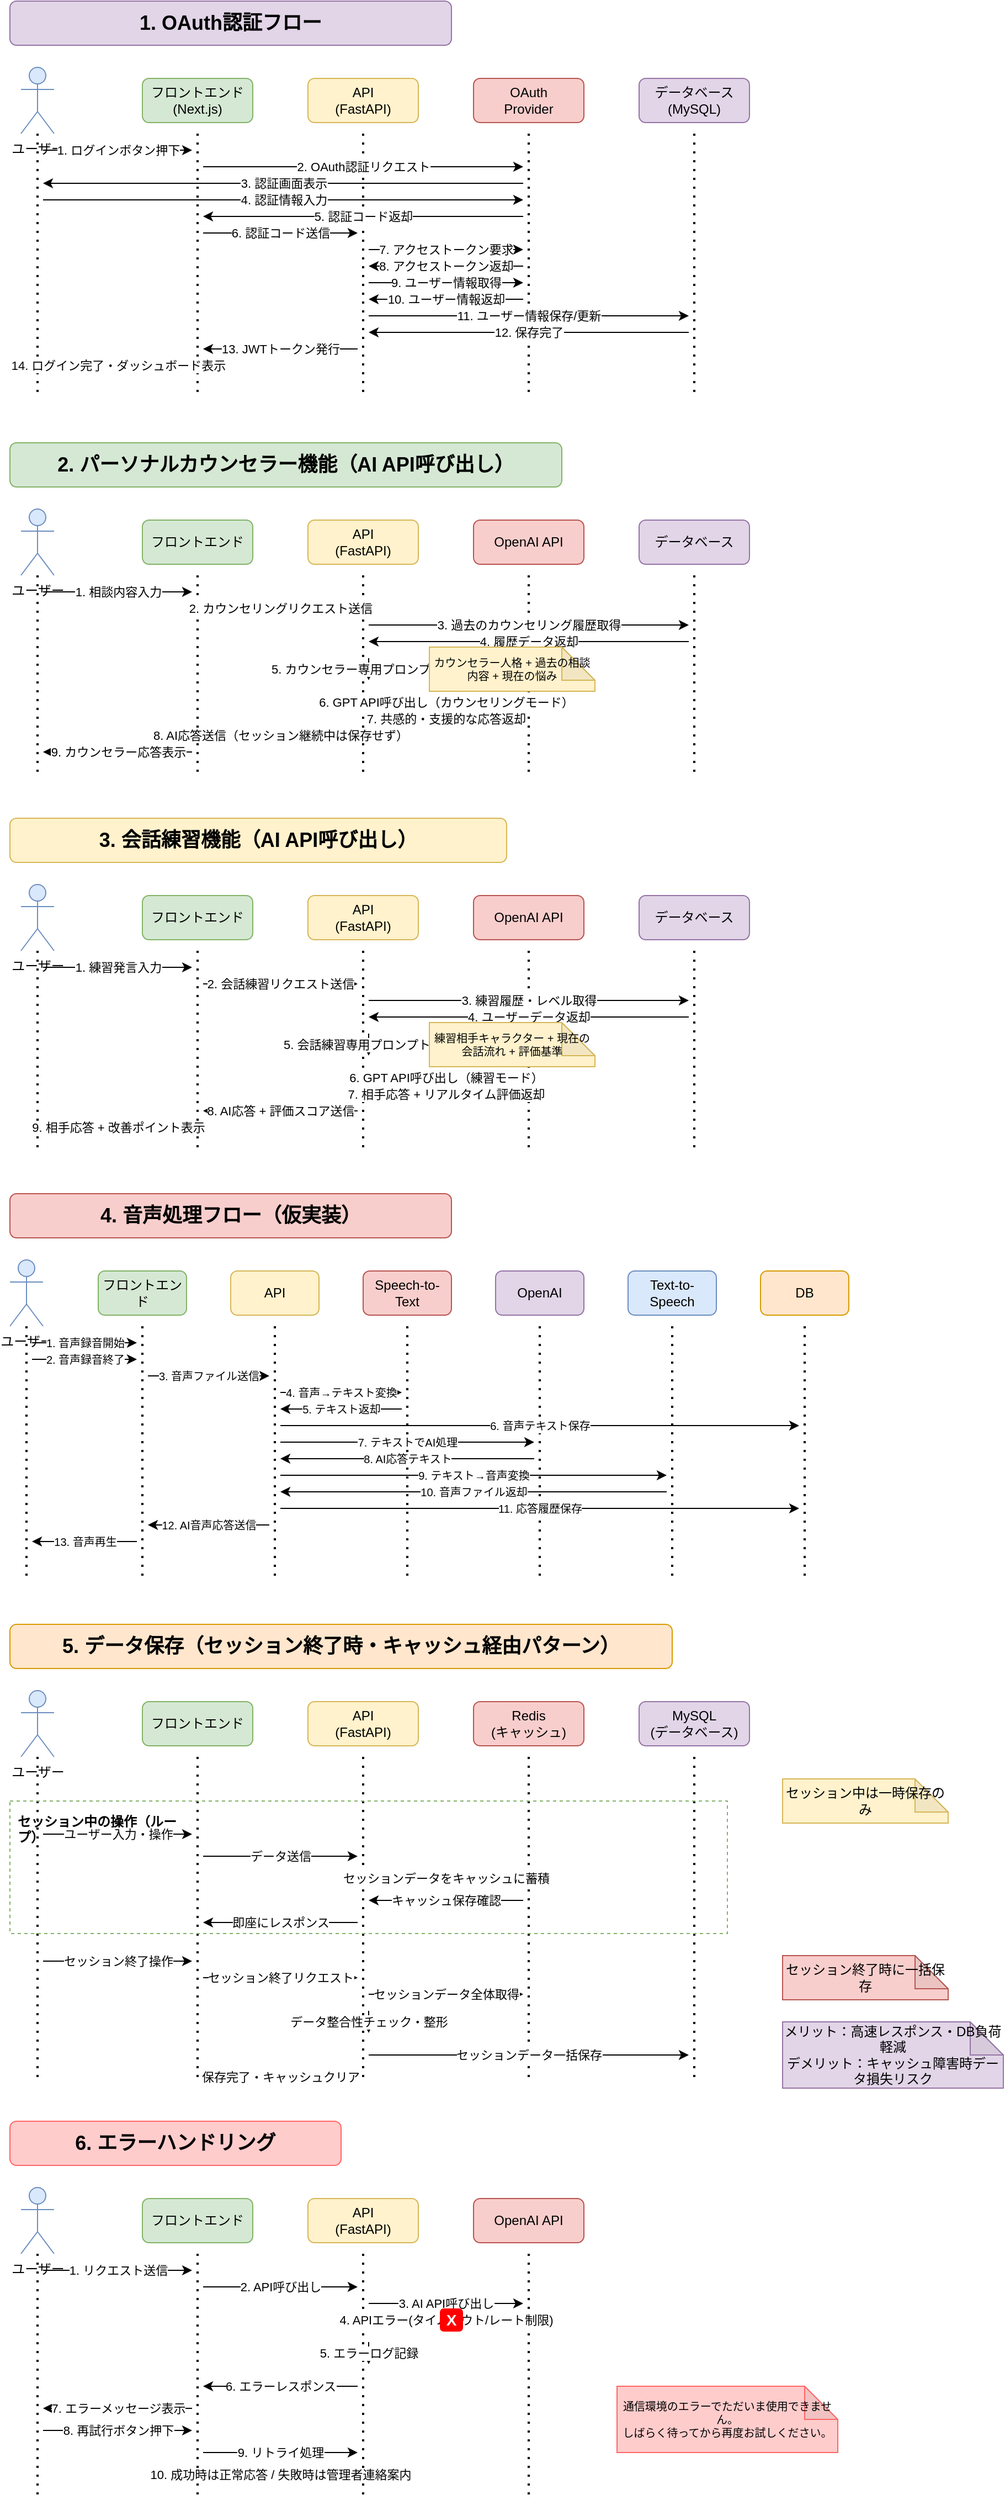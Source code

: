 <?xml version="1.0" encoding="UTF-8"?>
<mxfile version="22.1.16" type="device">
  <diagram id="complete-sequence-diagrams" name="Complete App Sequence Diagrams">
    <mxGraphModel dx="1422" dy="2000" grid="1" gridSize="10" guides="1" tooltips="1" connect="1" arrows="1" fold="1" page="1" pageScale="1" pageWidth="1200" pageHeight="1600" math="0" shadow="0">
      <root>
        <mxCell id="0" />
        <mxCell id="1" parent="0" />
        
        <!-- 1. OAuth認証フロー -->
        <mxCell id="oauth-title" value="1. OAuth認証フロー" style="text;html=1;strokeColor=none;fillColor=#e1d5e7;align=center;verticalAlign=middle;whiteSpace=wrap;rounded=1;fontSize=18;fontStyle=1;strokeColor=#9673a6;" vertex="1" parent="1">
          <mxGeometry x="50" y="20" width="400" height="40" as="geometry" />
        </mxCell>
        
        <!-- OAuth Actors -->
        <mxCell id="oauth-user" value="ユーザー" style="shape=umlActor;verticalLabelPosition=bottom;verticalAlign=top;html=1;fillColor=#dae8fc;strokeColor=#6c8ebf;" vertex="1" parent="1">
          <mxGeometry x="60" y="80" width="30" height="60" as="geometry" />
        </mxCell>
        <mxCell id="oauth-frontend" value="フロントエンド&lt;br&gt;(Next.js)" style="rounded=1;whiteSpace=wrap;html=1;fillColor=#d5e8d4;strokeColor=#82b366;" vertex="1" parent="1">
          <mxGeometry x="170" y="90" width="100" height="40" as="geometry" />
        </mxCell>
        <mxCell id="oauth-api" value="API&lt;br&gt;(FastAPI)" style="rounded=1;whiteSpace=wrap;html=1;fillColor=#fff2cc;strokeColor=#d6b656;" vertex="1" parent="1">
          <mxGeometry x="320" y="90" width="100" height="40" as="geometry" />
        </mxCell>
        <mxCell id="oauth-provider" value="OAuth&lt;br&gt;Provider" style="rounded=1;whiteSpace=wrap;html=1;fillColor=#f8cecc;strokeColor=#b85450;" vertex="1" parent="1">
          <mxGeometry x="470" y="90" width="100" height="40" as="geometry" />
        </mxCell>
        <mxCell id="oauth-db" value="データベース&lt;br&gt;(MySQL)" style="rounded=1;whiteSpace=wrap;html=1;fillColor=#e1d5e7;strokeColor=#9673a6;" vertex="1" parent="1">
          <mxGeometry x="620" y="90" width="100" height="40" as="geometry" />
        </mxCell>
        
        <!-- OAuth Lifelines -->
        <mxCell id="oauth-user-line" value="" style="endArrow=none;dashed=1;html=1;dashPattern=1 3;strokeWidth=2;" edge="1" parent="1">
          <mxGeometry width="50" height="50" relative="1" as="geometry">
            <mxPoint x="75" y="140" as="sourcePoint" />
            <mxPoint x="75" y="380" as="targetPoint" />
          </mxGeometry>
        </mxCell>
        <mxCell id="oauth-frontend-line" value="" style="endArrow=none;dashed=1;html=1;dashPattern=1 3;strokeWidth=2;" edge="1" parent="1">
          <mxGeometry width="50" height="50" relative="1" as="geometry">
            <mxPoint x="220" y="140" as="sourcePoint" />
            <mxPoint x="220" y="380" as="targetPoint" />
          </mxGeometry>
        </mxCell>
        <mxCell id="oauth-api-line" value="" style="endArrow=none;dashed=1;html=1;dashPattern=1 3;strokeWidth=2;" edge="1" parent="1">
          <mxGeometry width="50" height="50" relative="1" as="geometry">
            <mxPoint x="370" y="140" as="sourcePoint" />
            <mxPoint x="370" y="380" as="targetPoint" />
          </mxGeometry>
        </mxCell>
        <mxCell id="oauth-provider-line" value="" style="endArrow=none;dashed=1;html=1;dashPattern=1 3;strokeWidth=2;" edge="1" parent="1">
          <mxGeometry width="50" height="50" relative="1" as="geometry">
            <mxPoint x="520" y="140" as="sourcePoint" />
            <mxPoint x="520" y="380" as="targetPoint" />
          </mxGeometry>
        </mxCell>
        <mxCell id="oauth-db-line" value="" style="endArrow=none;dashed=1;html=1;dashPattern=1 3;strokeWidth=2;" edge="1" parent="1">
          <mxGeometry width="50" height="50" relative="1" as="geometry">
            <mxPoint x="670" y="140" as="sourcePoint" />
            <mxPoint x="670" y="380" as="targetPoint" />
          </mxGeometry>
        </mxCell>
        
        <!-- OAuth Messages -->
        <mxCell id="oauth-msg1" value="1. ログインボタン押下" style="endArrow=classic;html=1;fontSize=11;" edge="1" parent="1">
          <mxGeometry width="50" height="50" relative="1" as="geometry">
            <mxPoint x="80" y="155" as="sourcePoint" />
            <mxPoint x="215" y="155" as="targetPoint" />
          </mxGeometry>
        </mxCell>
        <mxCell id="oauth-msg2" value="2. OAuth認証リクエスト" style="endArrow=classic;html=1;fontSize=11;" edge="1" parent="1">
          <mxGeometry width="50" height="50" relative="1" as="geometry">
            <mxPoint x="225" y="170" as="sourcePoint" />
            <mxPoint x="515" y="170" as="targetPoint" />
          </mxGeometry>
        </mxCell>
        <mxCell id="oauth-msg3" value="3. 認証画面表示" style="endArrow=classic;html=1;fontSize=11;" edge="1" parent="1">
          <mxGeometry width="50" height="50" relative="1" as="geometry">
            <mxPoint x="515" y="185" as="sourcePoint" />
            <mxPoint x="80" y="185" as="targetPoint" />
          </mxGeometry>
        </mxCell>
        <mxCell id="oauth-msg4" value="4. 認証情報入力" style="endArrow=classic;html=1;fontSize=11;" edge="1" parent="1">
          <mxGeometry width="50" height="50" relative="1" as="geometry">
            <mxPoint x="80" y="200" as="sourcePoint" />
            <mxPoint x="515" y="200" as="targetPoint" />
          </mxGeometry>
        </mxCell>
        <mxCell id="oauth-msg5" value="5. 認証コード返却" style="endArrow=classic;html=1;fontSize=11;" edge="1" parent="1">
          <mxGeometry width="50" height="50" relative="1" as="geometry">
            <mxPoint x="515" y="215" as="sourcePoint" />
            <mxPoint x="225" y="215" as="targetPoint" />
          </mxGeometry>
        </mxCell>
        <mxCell id="oauth-msg6" value="6. 認証コード送信" style="endArrow=classic;html=1;fontSize=11;" edge="1" parent="1">
          <mxGeometry width="50" height="50" relative="1" as="geometry">
            <mxPoint x="225" y="230" as="sourcePoint" />
            <mxPoint x="365" y="230" as="targetPoint" />
          </mxGeometry>
        </mxCell>
        <mxCell id="oauth-msg7" value="7. アクセストークン要求" style="endArrow=classic;html=1;fontSize=11;" edge="1" parent="1">
          <mxGeometry width="50" height="50" relative="1" as="geometry">
            <mxPoint x="375" y="245" as="sourcePoint" />
            <mxPoint x="515" y="245" as="targetPoint" />
          </mxGeometry>
        </mxCell>
        <mxCell id="oauth-msg8" value="8. アクセストークン返却" style="endArrow=classic;html=1;fontSize=11;" edge="1" parent="1">
          <mxGeometry width="50" height="50" relative="1" as="geometry">
            <mxPoint x="515" y="260" as="sourcePoint" />
            <mxPoint x="375" y="260" as="targetPoint" />
          </mxGeometry>
        </mxCell>
        <mxCell id="oauth-msg9" value="9. ユーザー情報取得" style="endArrow=classic;html=1;fontSize=11;" edge="1" parent="1">
          <mxGeometry width="50" height="50" relative="1" as="geometry">
            <mxPoint x="375" y="275" as="sourcePoint" />
            <mxPoint x="515" y="275" as="targetPoint" />
          </mxGeometry>
        </mxCell>
        <mxCell id="oauth-msg10" value="10. ユーザー情報返却" style="endArrow=classic;html=1;fontSize=11;" edge="1" parent="1">
          <mxGeometry width="50" height="50" relative="1" as="geometry">
            <mxPoint x="515" y="290" as="sourcePoint" />
            <mxPoint x="375" y="290" as="targetPoint" />
          </mxGeometry>
        </mxCell>
        <mxCell id="oauth-msg11" value="11. ユーザー情報保存/更新" style="endArrow=classic;html=1;fontSize=11;" edge="1" parent="1">
          <mxGeometry width="50" height="50" relative="1" as="geometry">
            <mxPoint x="375" y="305" as="sourcePoint" />
            <mxPoint x="665" y="305" as="targetPoint" />
          </mxGeometry>
        </mxCell>
        <mxCell id="oauth-msg12" value="12. 保存完了" style="endArrow=classic;html=1;fontSize=11;" edge="1" parent="1">
          <mxGeometry width="50" height="50" relative="1" as="geometry">
            <mxPoint x="665" y="320" as="sourcePoint" />
            <mxPoint x="375" y="320" as="targetPoint" />
          </mxGeometry>
        </mxCell>
        <mxCell id="oauth-msg13" value="13. JWTトークン発行" style="endArrow=classic;html=1;fontSize=11;" edge="1" parent="1">
          <mxGeometry width="50" height="50" relative="1" as="geometry">
            <mxPoint x="365" y="335" as="sourcePoint" />
            <mxPoint x="225" y="335" as="targetPoint" />
          </mxGeometry>
        </mxCell>
        <mxCell id="oauth-msg14" value="14. ログイン完了・ダッシュボード表示" style="endArrow=classic;html=1;fontSize=11;" edge="1" parent="1">
          <mxGeometry width="50" height="50" relative="1" as="geometry">
            <mxPoint x="215" y="350" as="sourcePoint" />
            <mxPoint x="80" y="350" as="targetPoint" />
          </mxGeometry>
        </mxCell>
        
        <!-- 2. パーソナルカウンセラー機能 -->
        <mxCell id="counselor-title" value="2. パーソナルカウンセラー機能（AI API呼び出し）" style="text;html=1;strokeColor=none;fillColor=#d5e8d4;align=center;verticalAlign=middle;whiteSpace=wrap;rounded=1;fontSize=18;fontStyle=1;strokeColor=#82b366;" vertex="1" parent="1">
          <mxGeometry x="50" y="420" width="500" height="40" as="geometry" />
        </mxCell>
        
        <!-- Counselor Actors -->
        <mxCell id="counselor-user" value="ユーザー" style="shape=umlActor;verticalLabelPosition=bottom;verticalAlign=top;html=1;fillColor=#dae8fc;strokeColor=#6c8ebf;" vertex="1" parent="1">
          <mxGeometry x="60" y="480" width="30" height="60" as="geometry" />
        </mxCell>
        <mxCell id="counselor-frontend" value="フロントエンド" style="rounded=1;whiteSpace=wrap;html=1;fillColor=#d5e8d4;strokeColor=#82b366;" vertex="1" parent="1">
          <mxGeometry x="170" y="490" width="100" height="40" as="geometry" />
        </mxCell>
        <mxCell id="counselor-api" value="API&lt;br&gt;(FastAPI)" style="rounded=1;whiteSpace=wrap;html=1;fillColor=#fff2cc;strokeColor=#d6b656;" vertex="1" parent="1">
          <mxGeometry x="320" y="490" width="100" height="40" as="geometry" />
        </mxCell>
        <mxCell id="counselor-openai" value="OpenAI API" style="rounded=1;whiteSpace=wrap;html=1;fillColor=#f8cecc;strokeColor=#b85450;" vertex="1" parent="1">
          <mxGeometry x="470" y="490" width="100" height="40" as="geometry" />
        </mxCell>
        <mxCell id="counselor-db" value="データベース" style="rounded=1;whiteSpace=wrap;html=1;fillColor=#e1d5e7;strokeColor=#9673a6;" vertex="1" parent="1">
          <mxGeometry x="620" y="490" width="100" height="40" as="geometry" />
        </mxCell>
        
        <!-- Counselor Lifelines -->
        <mxCell id="counselor-user-line" value="" style="endArrow=none;dashed=1;html=1;dashPattern=1 3;strokeWidth=2;" edge="1" parent="1">
          <mxGeometry width="50" height="50" relative="1" as="geometry">
            <mxPoint x="75" y="540" as="sourcePoint" />
            <mxPoint x="75" y="720" as="targetPoint" />
          </mxGeometry>
        </mxCell>
        <mxCell id="counselor-frontend-line" value="" style="endArrow=none;dashed=1;html=1;dashPattern=1 3;strokeWidth=2;" edge="1" parent="1">
          <mxGeometry width="50" height="50" relative="1" as="geometry">
            <mxPoint x="220" y="540" as="sourcePoint" />
            <mxPoint x="220" y="720" as="targetPoint" />
          </mxGeometry>
        </mxCell>
        <mxCell id="counselor-api-line" value="" style="endArrow=none;dashed=1;html=1;dashPattern=1 3;strokeWidth=2;" edge="1" parent="1">
          <mxGeometry width="50" height="50" relative="1" as="geometry">
            <mxPoint x="370" y="540" as="sourcePoint" />
            <mxPoint x="370" y="720" as="targetPoint" />
          </mxGeometry>
        </mxCell>
        <mxCell id="counselor-openai-line" value="" style="endArrow=none;dashed=1;html=1;dashPattern=1 3;strokeWidth=2;" edge="1" parent="1">
          <mxGeometry width="50" height="50" relative="1" as="geometry">
            <mxPoint x="520" y="540" as="sourcePoint" />
            <mxPoint x="520" y="720" as="targetPoint" />
          </mxGeometry>
        </mxCell>
        <mxCell id="counselor-db-line" value="" style="endArrow=none;dashed=1;html=1;dashPattern=1 3;strokeWidth=2;" edge="1" parent="1">
          <mxGeometry width="50" height="50" relative="1" as="geometry">
            <mxPoint x="670" y="540" as="sourcePoint" />
            <mxPoint x="670" y="720" as="targetPoint" />
          </mxGeometry>
        </mxCell>
        
        <!-- Counselor Messages -->
        <mxCell id="counselor-msg1" value="1. 相談内容入力" style="endArrow=classic;html=1;fontSize=11;" edge="1" parent="1">
          <mxGeometry width="50" height="50" relative="1" as="geometry">
            <mxPoint x="80" y="555" as="sourcePoint" />
            <mxPoint x="215" y="555" as="targetPoint" />
          </mxGeometry>
        </mxCell>
        <mxCell id="counselor-msg2" value="2. カウンセリングリクエスト送信" style="endArrow=classic;html=1;fontSize=11;" edge="1" parent="1">
          <mxGeometry width="50" height="50" relative="1" as="geometry">
            <mxPoint x="225" y="570" as="sourcePoint" />
            <mxPoint x="365" y="570" as="targetPoint" />
          </mxGeometry>
        </mxCell>
        <mxCell id="counselor-msg3" value="3. 過去のカウンセリング履歴取得" style="endArrow=classic;html=1;fontSize=11;" edge="1" parent="1">
          <mxGeometry width="50" height="50" relative="1" as="geometry">
            <mxPoint x="375" y="585" as="sourcePoint" />
            <mxPoint x="665" y="585" as="targetPoint" />
          </mxGeometry>
        </mxCell>
        <mxCell id="counselor-msg4" value="4. 履歴データ返却" style="endArrow=classic;html=1;fontSize=11;" edge="1" parent="1">
          <mxGeometry width="50" height="50" relative="1" as="geometry">
            <mxPoint x="665" y="600" as="sourcePoint" />
            <mxPoint x="375" y="600" as="targetPoint" />
          </mxGeometry>
        </mxCell>
        <mxCell id="counselor-msg5" value="5. カウンセラー専用プロンプト構築" style="endArrow=classic;html=1;fontSize=11;" edge="1" parent="1">
          <mxGeometry width="50" height="50" relative="1" as="geometry">
            <mxPoint x="375" y="615" as="sourcePoint" />
            <mxPoint x="375" y="635" as="targetPoint" />
          </mxGeometry>
        </mxCell>
        <mxCell id="counselor-note" value="カウンセラー人格 + 過去の相談内容 + 現在の悩み" style="shape=note;whiteSpace=wrap;html=1;backgroundOutline=1;darkOpacity=0.05;fillColor=#fff2cc;strokeColor=#d6b656;fontSize=10;" vertex="1" parent="1">
          <mxGeometry x="430" y="605" width="150" height="40" as="geometry" />
        </mxCell>
        <mxCell id="counselor-msg6" value="6. GPT API呼び出し（カウンセリングモード）" style="endArrow=classic;html=1;fontSize=11;" edge="1" parent="1">
          <mxGeometry width="50" height="50" relative="1" as="geometry">
            <mxPoint x="375" y="655" as="sourcePoint" />
            <mxPoint x="515" y="655" as="targetPoint" />
          </mxGeometry>
        </mxCell>
        <mxCell id="counselor-msg7" value="7. 共感的・支援的な応答返却" style="endArrow=classic;html=1;fontSize=11;" edge="1" parent="1">
          <mxGeometry width="50" height="50" relative="1" as="geometry">
            <mxPoint x="515" y="670" as="sourcePoint" />
            <mxPoint x="375" y="670" as="targetPoint" />
          </mxGeometry>
        </mxCell>
        <mxCell id="counselor-msg8" value="8. AI応答送信（セッション継続中は保存せず）" style="endArrow=classic;html=1;fontSize=11;" edge="1" parent="1">
          <mxGeometry width="50" height="50" relative="1" as="geometry">
            <mxPoint x="365" y="685" as="sourcePoint" />
            <mxPoint x="225" y="685" as="targetPoint" />
          </mxGeometry>
        </mxCell>
        <mxCell id="counselor-msg9" value="9. カウンセラー応答表示" style="endArrow=classic;html=1;fontSize=11;" edge="1" parent="1">
          <mxGeometry width="50" height="50" relative="1" as="geometry">
            <mxPoint x="215" y="700" as="sourcePoint" />
            <mxPoint x="80" y="700" as="targetPoint" />
          </mxGeometry>
        </mxCell>
        
        <!-- 3. 会話練習機能 -->
        <mxCell id="practice-title" value="3. 会話練習機能（AI API呼び出し）" style="text;html=1;strokeColor=none;fillColor=#fff2cc;align=center;verticalAlign=middle;whiteSpace=wrap;rounded=1;fontSize=18;fontStyle=1;strokeColor=#d6b656;" vertex="1" parent="1">
          <mxGeometry x="50" y="760" width="450" height="40" as="geometry" />
        </mxCell>
        
        <!-- Practice Actors -->
        <mxCell id="practice-user" value="ユーザー" style="shape=umlActor;verticalLabelPosition=bottom;verticalAlign=top;html=1;fillColor=#dae8fc;strokeColor=#6c8ebf;" vertex="1" parent="1">
          <mxGeometry x="60" y="820" width="30" height="60" as="geometry" />
        </mxCell>
        <mxCell id="practice-frontend" value="フロントエンド" style="rounded=1;whiteSpace=wrap;html=1;fillColor=#d5e8d4;strokeColor=#82b366;" vertex="1" parent="1">
          <mxGeometry x="170" y="830" width="100" height="40" as="geometry" />
        </mxCell>
        <mxCell id="practice-api" value="API&lt;br&gt;(FastAPI)" style="rounded=1;whiteSpace=wrap;html=1;fillColor=#fff2cc;strokeColor=#d6b656;" vertex="1" parent="1">
          <mxGeometry x="320" y="830" width="100" height="40" as="geometry" />
        </mxCell>
        <mxCell id="practice-openai" value="OpenAI API" style="rounded=1;whiteSpace=wrap;html=1;fillColor=#f8cecc;strokeColor=#b85450;" vertex="1" parent="1">
          <mxGeometry x="470" y="830" width="100" height="40" as="geometry" />
        </mxCell>
        <mxCell id="practice-db" value="データベース" style="rounded=1;whiteSpace=wrap;html=1;fillColor=#e1d5e7;strokeColor=#9673a6;" vertex="1" parent="1">
          <mxGeometry x="620" y="830" width="100" height="40" as="geometry" />
        </mxCell>
        
        <!-- Practice Lifelines -->
        <mxCell id="practice-user-line" value="" style="endArrow=none;dashed=1;html=1;dashPattern=1 3;strokeWidth=2;" edge="1" parent="1">
          <mxGeometry width="50" height="50" relative="1" as="geometry">
            <mxPoint x="75" y="880" as="sourcePoint" />
            <mxPoint x="75" y="1060" as="targetPoint" />
          </mxGeometry>
        </mxCell>
        <mxCell id="practice-frontend-line" value="" style="endArrow=none;dashed=1;html=1;dashPattern=1 3;strokeWidth=2;" edge="1" parent="1">
          <mxGeometry width="50" height="50" relative="1" as="geometry">
            <mxPoint x="220" y="880" as="sourcePoint" />
            <mxPoint x="220" y="1060" as="targetPoint" />
          </mxGeometry>
        </mxCell>
        <mxCell id="practice-api-line" value="" style="endArrow=none;dashed=1;html=1;dashPattern=1 3;strokeWidth=2;" edge="1" parent="1">
          <mxGeometry width="50" height="50" relative="1" as="geometry">
            <mxPoint x="370" y="880" as="sourcePoint" />
            <mxPoint x="370" y="1060" as="targetPoint" />
          </mxGeometry>
        </mxCell>
        <mxCell id="practice-openai-line" value="" style="endArrow=none;dashed=1;html=1;dashPattern=1 3;strokeWidth=2;" edge="1" parent="1">
          <mxGeometry width="50" height="50" relative="1" as="geometry">
            <mxPoint x="520" y="880" as="sourcePoint" />
            <mxPoint x="520" y="1060" as="targetPoint" />
          </mxGeometry>
        </mxCell>
        <mxCell id="practice-db-line" value="" style="endArrow=none;dashed=1;html=1;dashPattern=1 3;strokeWidth=2;" edge="1" parent="1">
          <mxGeometry width="50" height="50" relative="1" as="geometry">
            <mxPoint x="670" y="880" as="sourcePoint" />
            <mxPoint x="670" y="1060" as="targetPoint" />
          </mxGeometry>
        </mxCell>
        
        <!-- Practice Messages -->
        <mxCell id="practice-msg1" value="1. 練習発言入力" style="endArrow=classic;html=1;fontSize=11;" edge="1" parent="1">
          <mxGeometry width="50" height="50" relative="1" as="geometry">
            <mxPoint x="80" y="895" as="sourcePoint" />
            <mxPoint x="215" y="895" as="targetPoint" />
          </mxGeometry>
        </mxCell>
        <mxCell id="practice-msg2" value="2. 会話練習リクエスト送信" style="endArrow=classic;html=1;fontSize=11;" edge="1" parent="1">
          <mxGeometry width="50" height="50" relative="1" as="geometry">
            <mxPoint x="225" y="910" as="sourcePoint" />
            <mxPoint x="365" y="910" as="targetPoint" />
          </mxGeometry>
        </mxCell>
        <mxCell id="practice-msg3" value="3. 練習履歴・レベル取得" style="endArrow=classic;html=1;fontSize=11;" edge="1" parent="1">
          <mxGeometry width="50" height="50" relative="1" as="geometry">
            <mxPoint x="375" y="925" as="sourcePoint" />
            <mxPoint x="665" y="925" as="targetPoint" />
          </mxGeometry>
        </mxCell>
        <mxCell id="practice-msg4" value="4. ユーザーデータ返却" style="endArrow=classic;html=1;fontSize=11;" edge="1" parent="1">
          <mxGeometry width="50" height="50" relative="1" as="geometry">
            <mxPoint x="665" y="940" as="sourcePoint" />
            <mxPoint x="375" y="940" as="targetPoint" />
          </mxGeometry>
        </mxCell>
        <mxCell id="practice-msg5" value="5. 会話練習専用プロンプト構築" style="endArrow=classic;html=1;fontSize=11;" edge="1" parent="1">
          <mxGeometry width="50" height="50" relative="1" as="geometry">
            <mxPoint x="375" y="955" as="sourcePoint" />
            <mxPoint x="375" y="975" as="targetPoint" />
          </mxGeometry>
        </mxCell>
        <mxCell id="practice-note" value="練習相手キャラクター + 現在の会話流れ + 評価基準" style="shape=note;whiteSpace=wrap;html=1;backgroundOutline=1;darkOpacity=0.05;fillColor=#fff2cc;strokeColor=#d6b656;fontSize=10;" vertex="1" parent="1">
          <mxGeometry x="430" y="945" width="150" height="40" as="geometry" />
        </mxCell>
        <mxCell id="practice-msg6" value="6. GPT API呼び出し（練習モード）" style="endArrow=classic;html=1;fontSize=11;" edge="1" parent="1">
          <mxGeometry width="50" height="50" relative="1" as="geometry">
            <mxPoint x="375" y="995" as="sourcePoint" />
            <mxPoint x="515" y="995" as="targetPoint" />
          </mxGeometry>
        </mxCell>
        <mxCell id="practice-msg7" value="7. 相手応答 + リアルタイム評価返却" style="endArrow=classic;html=1;fontSize=11;" edge="1" parent="1">
          <mxGeometry width="50" height="50" relative="1" as="geometry">
            <mxPoint x="515" y="1010" as="sourcePoint" />
            <mxPoint x="375" y="1010" as="targetPoint" />
          </mxGeometry>
        </mxCell>
        <mxCell id="practice-msg8" value="8. AI応答 + 評価スコア送信" style="endArrow=classic;html=1;fontSize=11;" edge="1" parent="1">
          <mxGeometry width="50" height="50" relative="1" as="geometry">
            <mxPoint x="365" y="1025" as="sourcePoint" />
            <mxPoint x="225" y="1025" as="targetPoint" />
          </mxGeometry>
        </mxCell>
        <mxCell id="practice-msg9" value="9. 相手応答 + 改善ポイント表示" style="endArrow=classic;html=1;fontSize=11;" edge="1" parent="1">
          <mxGeometry width="50" height="50" relative="1" as="geometry">
            <mxPoint x="215" y="1040" as="sourcePoint" />
            <mxPoint x="80" y="1040" as="targetPoint" />
          </mxGeometry>
        </mxCell>
        
        <!-- 4. 音声処理フロー -->
        <mxCell id="voice-title" value="4. 音声処理フロー（仮実装）" style="text;html=1;strokeColor=none;fillColor=#f8cecc;align=center;verticalAlign=middle;whiteSpace=wrap;rounded=1;fontSize=18;fontStyle=1;strokeColor=#b85450;" vertex="1" parent="1">
          <mxGeometry x="50" y="1100" width="400" height="40" as="geometry" />
        </mxCell>
        
        <!-- Voice Actors -->
        <mxCell id="voice-user" value="ユーザー" style="shape=umlActor;verticalLabelPosition=bottom;verticalAlign=top;html=1;fillColor=#dae8fc;strokeColor=#6c8ebf;" vertex="1" parent="1">
          <mxGeometry x="50" y="1160" width="30" height="60" as="geometry" />
        </mxCell>
        <mxCell id="voice-frontend" value="フロントエンド" style="rounded=1;whiteSpace=wrap;html=1;fillColor=#d5e8d4;strokeColor=#82b366;" vertex="1" parent="1">
          <mxGeometry x="130" y="1170" width="80" height="40" as="geometry" />
        </mxCell>
        <mxCell id="voice-api" value="API" style="rounded=1;whiteSpace=wrap;html=1;fillColor=#fff2cc;strokeColor=#d6b656;" vertex="1" parent="1">
          <mxGeometry x="250" y="1170" width="80" height="40" as="geometry" />
        </mxCell>
        <mxCell id="voice-stt" value="Speech-to-Text" style="rounded=1;whiteSpace=wrap;html=1;fillColor=#f8cecc;strokeColor=#b85450;" vertex="1" parent="1">
          <mxGeometry x="370" y="1170" width="80" height="40" as="geometry" />
        </mxCell>
        <mxCell id="voice-openai" value="OpenAI" style="rounded=1;whiteSpace=wrap;html=1;fillColor=#e1d5e7;strokeColor=#9673a6;" vertex="1" parent="1">
          <mxGeometry x="490" y="1170" width="80" height="40" as="geometry" />
        </mxCell>
        <mxCell id="voice-tts" value="Text-to-Speech" style="rounded=1;whiteSpace=wrap;html=1;fillColor=#dae8fc;strokeColor=#6c8ebf;" vertex="1" parent="1">
          <mxGeometry x="610" y="1170" width="80" height="40" as="geometry" />
        </mxCell>
        <mxCell id="voice-db" value="DB" style="rounded=1;whiteSpace=wrap;html=1;fillColor=#ffe6cc;strokeColor=#d79b00;" vertex="1" parent="1">
          <mxGeometry x="730" y="1170" width="80" height="40" as="geometry" />
        </mxCell>
        
        <!-- Voice Lifelines -->
        <mxCell id="voice-user-line" value="" style="endArrow=none;dashed=1;html=1;dashPattern=1 3;strokeWidth=2;" edge="1" parent="1">
          <mxGeometry width="50" height="50" relative="1" as="geometry">
            <mxPoint x="65" y="1220" as="sourcePoint" />
            <mxPoint x="65" y="1450" as="targetPoint" />
          </mxGeometry>
        </mxCell>
        <mxCell id="voice-frontend-line" value="" style="endArrow=none;dashed=1;html=1;dashPattern=1 3;strokeWidth=2;" edge="1" parent="1">
          <mxGeometry width="50" height="50" relative="1" as="geometry">
            <mxPoint x="170" y="1220" as="sourcePoint" />
            <mxPoint x="170" y="1450" as="targetPoint" />
          </mxGeometry>
        </mxCell>
        <mxCell id="voice-api-line" value="" style="endArrow=none;dashed=1;html=1;dashPattern=1 3;strokeWidth=2;" edge="1" parent="1">
          <mxGeometry width="50" height="50" relative="1" as="geometry">
            <mxPoint x="290" y="1220" as="sourcePoint" />
            <mxPoint x="290" y="1450" as="targetPoint" />
          </mxGeometry>
        </mxCell>
        <mxCell id="voice-stt-line" value="" style="endArrow=none;dashed=1;html=1;dashPattern=1 3;strokeWidth=2;" edge="1" parent="1">
          <mxGeometry width="50" height="50" relative="1" as="geometry">
            <mxPoint x="410" y="1220" as="sourcePoint" />
            <mxPoint x="410" y="1450" as="targetPoint" />
          </mxGeometry>
        </mxCell>
        <mxCell id="voice-openai-line" value="" style="endArrow=none;dashed=1;html=1;dashPattern=1 3;strokeWidth=2;" edge="1" parent="1">
          <mxGeometry width="50" height="50" relative="1" as="geometry">
            <mxPoint x="530" y="1220" as="sourcePoint" />
            <mxPoint x="530" y="1450" as="targetPoint" />
          </mxGeometry>
        </mxCell>
        <mxCell id="voice-tts-line" value="" style="endArrow=none;dashed=1;html=1;dashPattern=1 3;strokeWidth=2;" edge="1" parent="1">
          <mxGeometry width="50" height="50" relative="1" as="geometry">
            <mxPoint x="650" y="1220" as="sourcePoint" />
            <mxPoint x="650" y="1450" as="targetPoint" />
          </mxGeometry>
        </mxCell>
        <mxCell id="voice-db-line" value="" style="endArrow=none;dashed=1;html=1;dashPattern=1 3;strokeWidth=2;" edge="1" parent="1">
          <mxGeometry width="50" height="50" relative="1" as="geometry">
            <mxPoint x="770" y="1220" as="sourcePoint" />
            <mxPoint x="770" y="1450" as="targetPoint" />
          </mxGeometry>
        </mxCell>
        
        <!-- Voice Messages -->
        <mxCell id="voice-msg1" value="1. 音声録音開始" style="endArrow=classic;html=1;fontSize=10;" edge="1" parent="1">
          <mxGeometry width="50" height="50" relative="1" as="geometry">
            <mxPoint x="70" y="1235" as="sourcePoint" />
            <mxPoint x="165" y="1235" as="targetPoint" />
          </mxGeometry>
        </mxCell>
        <mxCell id="voice-msg2" value="2. 音声録音終了" style="endArrow=classic;html=1;fontSize=10;" edge="1" parent="1">
          <mxGeometry width="50" height="50" relative="1" as="geometry">
            <mxPoint x="70" y="1250" as="sourcePoint" />
            <mxPoint x="165" y="1250" as="targetPoint" />
          </mxGeometry>
        </mxCell>
        <mxCell id="voice-msg3" value="3. 音声ファイル送信" style="endArrow=classic;html=1;fontSize=10;" edge="1" parent="1">
          <mxGeometry width="50" height="50" relative="1" as="geometry">
            <mxPoint x="175" y="1265" as="sourcePoint" />
            <mxPoint x="285" y="1265" as="targetPoint" />
          </mxGeometry>
        </mxCell>
        <mxCell id="voice-msg4" value="4. 音声→テキスト変換" style="endArrow=classic;html=1;fontSize=10;" edge="1" parent="1">
          <mxGeometry width="50" height="50" relative="1" as="geometry">
            <mxPoint x="295" y="1280" as="sourcePoint" />
            <mxPoint x="405" y="1280" as="targetPoint" />
          </mxGeometry>
        </mxCell>
        <mxCell id="voice-msg5" value="5. テキスト返却" style="endArrow=classic;html=1;fontSize=10;" edge="1" parent="1">
          <mxGeometry width="50" height="50" relative="1" as="geometry">
            <mxPoint x="405" y="1295" as="sourcePoint" />
            <mxPoint x="295" y="1295" as="targetPoint" />
          </mxGeometry>
        </mxCell>
        <mxCell id="voice-msg6" value="6. 音声テキスト保存" style="endArrow=classic;html=1;fontSize=10;" edge="1" parent="1">
          <mxGeometry width="50" height="50" relative="1" as="geometry">
            <mxPoint x="295" y="1310" as="sourcePoint" />
            <mxPoint x="765" y="1310" as="targetPoint" />
          </mxGeometry>
        </mxCell>
        <mxCell id="voice-msg7" value="7. テキストでAI処理" style="endArrow=classic;html=1;fontSize=10;" edge="1" parent="1">
          <mxGeometry width="50" height="50" relative="1" as="geometry">
            <mxPoint x="295" y="1325" as="sourcePoint" />
            <mxPoint x="525" y="1325" as="targetPoint" />
          </mxGeometry>
        </mxCell>
        <mxCell id="voice-msg8" value="8. AI応答テキスト" style="endArrow=classic;html=1;fontSize=10;" edge="1" parent="1">
          <mxGeometry width="50" height="50" relative="1" as="geometry">
            <mxPoint x="525" y="1340" as="sourcePoint" />
            <mxPoint x="295" y="1340" as="targetPoint" />
          </mxGeometry>
        </mxCell>
        <mxCell id="voice-msg9" value="9. テキスト→音声変換" style="endArrow=classic;html=1;fontSize=10;" edge="1" parent="1">
          <mxGeometry width="50" height="50" relative="1" as="geometry">
            <mxPoint x="295" y="1355" as="sourcePoint" />
            <mxPoint x="645" y="1355" as="targetPoint" />
          </mxGeometry>
        </mxCell>
        <mxCell id="voice-msg10" value="10. 音声ファイル返却" style="endArrow=classic;html=1;fontSize=10;" edge="1" parent="1">
          <mxGeometry width="50" height="50" relative="1" as="geometry">
            <mxPoint x="645" y="1370" as="sourcePoint" />
            <mxPoint x="295" y="1370" as="targetPoint" />
          </mxGeometry>
        </mxCell>
        <mxCell id="voice-msg11" value="11. 応答履歴保存" style="endArrow=classic;html=1;fontSize=10;" edge="1" parent="1">
          <mxGeometry width="50" height="50" relative="1" as="geometry">
            <mxPoint x="295" y="1385" as="sourcePoint" />
            <mxPoint x="765" y="1385" as="targetPoint" />
          </mxGeometry>
        </mxCell>
        <mxCell id="voice-msg12" value="12. AI音声応答送信" style="endArrow=classic;html=1;fontSize=10;" edge="1" parent="1">
          <mxGeometry width="50" height="50" relative="1" as="geometry">
            <mxPoint x="285" y="1400" as="sourcePoint" />
            <mxPoint x="175" y="1400" as="targetPoint" />
          </mxGeometry>
        </mxCell>
        <mxCell id="voice-msg13" value="13. 音声再生" style="endArrow=classic;html=1;fontSize=10;" edge="1" parent="1">
          <mxGeometry width="50" height="50" relative="1" as="geometry">
            <mxPoint x="165" y="1415" as="sourcePoint" />
            <mxPoint x="70" y="1415" as="targetPoint" />
          </mxGeometry>
        </mxCell>
        
        <!-- 5. データ保存（キャッシュ経由） -->
        <mxCell id="cache-title" value="5. データ保存（セッション終了時・キャッシュ経由パターン）" style="text;html=1;strokeColor=none;fillColor=#ffe6cc;align=center;verticalAlign=middle;whiteSpace=wrap;rounded=1;fontSize=18;fontStyle=1;strokeColor=#d79b00;" vertex="1" parent="1">
          <mxGeometry x="50" y="1490" width="600" height="40" as="geometry" />
        </mxCell>
        
        <!-- Cache Actors -->
        <mxCell id="cache-user" value="ユーザー" style="shape=umlActor;verticalLabelPosition=bottom;verticalAlign=top;html=1;fillColor=#dae8fc;strokeColor=#6c8ebf;" vertex="1" parent="1">
          <mxGeometry x="60" y="1550" width="30" height="60" as="geometry" />
        </mxCell>
        <mxCell id="cache-frontend" value="フロントエンド" style="rounded=1;whiteSpace=wrap;html=1;fillColor=#d5e8d4;strokeColor=#82b366;" vertex="1" parent="1">
          <mxGeometry x="170" y="1560" width="100" height="40" as="geometry" />
        </mxCell>
        <mxCell id="cache-api" value="API&lt;br&gt;(FastAPI)" style="rounded=1;whiteSpace=wrap;html=1;fillColor=#fff2cc;strokeColor=#d6b656;" vertex="1" parent="1">
          <mxGeometry x="320" y="1560" width="100" height="40" as="geometry" />
        </mxCell>
        <mxCell id="cache-redis" value="Redis&lt;br&gt;(キャッシュ)" style="rounded=1;whiteSpace=wrap;html=1;fillColor=#f8cecc;strokeColor=#b85450;" vertex="1" parent="1">
          <mxGeometry x="470" y="1560" width="100" height="40" as="geometry" />
        </mxCell>
        <mxCell id="cache-mysql" value="MySQL&lt;br&gt;(データベース)" style="rounded=1;whiteSpace=wrap;html=1;fillColor=#e1d5e7;strokeColor=#9673a6;" vertex="1" parent="1">
          <mxGeometry x="620" y="1560" width="100" height="40" as="geometry" />
        </mxCell>
        
        <!-- Cache Lifelines -->
        <mxCell id="cache-user-line" value="" style="endArrow=none;dashed=1;html=1;dashPattern=1 3;strokeWidth=2;" edge="1" parent="1">
          <mxGeometry width="50" height="50" relative="1" as="geometry">
            <mxPoint x="75" y="1610" as="sourcePoint" />
            <mxPoint x="75" y="1900" as="targetPoint" />
          </mxGeometry>
        </mxCell>
        <mxCell id="cache-frontend-line" value="" style="endArrow=none;dashed=1;html=1;dashPattern=1 3;strokeWidth=2;" edge="1" parent="1">
          <mxGeometry width="50" height="50" relative="1" as="geometry">
            <mxPoint x="220" y="1610" as="sourcePoint" />
            <mxPoint x="220" y="1900" as="targetPoint" />
          </mxGeometry>
        </mxCell>
        <mxCell id="cache-api-line" value="" style="endArrow=none;dashed=1;html=1;dashPattern=1 3;strokeWidth=2;" edge="1" parent="1">
          <mxGeometry width="50" height="50" relative="1" as="geometry">
            <mxPoint x="370" y="1610" as="sourcePoint" />
            <mxPoint x="370" y="1900" as="targetPoint" />
          </mxGeometry>
        </mxCell>
        <mxCell id="cache-redis-line" value="" style="endArrow=none;dashed=1;html=1;dashPattern=1 3;strokeWidth=2;" edge="1" parent="1">
          <mxGeometry width="50" height="50" relative="1" as="geometry">
            <mxPoint x="520" y="1610" as="sourcePoint" />
            <mxPoint x="520" y="1900" as="targetPoint" />
          </mxGeometry>
        </mxCell>
        <mxCell id="cache-mysql-line" value="" style="endArrow=none;dashed=1;html=1;dashPattern=1 3;strokeWidth=2;" edge="1" parent="1">
          <mxGeometry width="50" height="50" relative="1" as="geometry">
            <mxPoint x="670" y="1610" as="sourcePoint" />
            <mxPoint x="670" y="1900" as="targetPoint" />
          </mxGeometry>
        </mxCell>
        
        <!-- Cache Session Note -->
        <mxCell id="cache-session-note" value="セッション中は一時保存のみ" style="shape=note;whiteSpace=wrap;html=1;backgroundOutline=1;darkOpacity=0.05;fillColor=#fff2cc;strokeColor=#d6b656;" vertex="1" parent="1">
          <mxGeometry x="750" y="1630" width="150" height="40" as="geometry" />
        </mxCell>
        
        <!-- Cache Loop Box -->
        <mxCell id="cache-loop-box" value="" style="rounded=0;whiteSpace=wrap;html=1;fillColor=none;dashed=1;strokeColor=#82b366;" vertex="1" parent="1">
          <mxGeometry x="50" y="1650" width="650" height="120" as="geometry" />
        </mxCell>
        <mxCell id="cache-loop-label" value="セッション中の操作（ループ）" style="text;html=1;strokeColor=none;fillColor=none;align=left;verticalAlign=top;whiteSpace=wrap;rounded=0;fontSize=12;fontStyle=1" vertex="1" parent="1">
          <mxGeometry x="55" y="1655" width="150" height="20" as="geometry" />
        </mxCell>
        
        <!-- Cache Session Messages -->
        <mxCell id="cache-session-msg1" value="ユーザー入力・操作" style="endArrow=classic;html=1;fontSize=11;" edge="1" parent="1">
          <mxGeometry width="50" height="50" relative="1" as="geometry">
            <mxPoint x="80" y="1680" as="sourcePoint" />
            <mxPoint x="215" y="1680" as="targetPoint" />
          </mxGeometry>
        </mxCell>
        <mxCell id="cache-session-msg2" value="データ送信" style="endArrow=classic;html=1;fontSize=11;" edge="1" parent="1">
          <mxGeometry width="50" height="50" relative="1" as="geometry">
            <mxPoint x="225" y="1700" as="sourcePoint" />
            <mxPoint x="365" y="1700" as="targetPoint" />
          </mxGeometry>
        </mxCell>
        <mxCell id="cache-session-msg3" value="セッションデータをキャッシュに蓄積" style="endArrow=classic;html=1;fontSize=11;" edge="1" parent="1">
          <mxGeometry width="50" height="50" relative="1" as="geometry">
            <mxPoint x="375" y="1720" as="sourcePoint" />
            <mxPoint x="515" y="1720" as="targetPoint" />
          </mxGeometry>
        </mxCell>
        <mxCell id="cache-session-msg4" value="キャッシュ保存確認" style="endArrow=classic;html=1;fontSize=11;" edge="1" parent="1">
          <mxGeometry width="50" height="50" relative="1" as="geometry">
            <mxPoint x="515" y="1740" as="sourcePoint" />
            <mxPoint x="375" y="1740" as="targetPoint" />
          </mxGeometry>
        </mxCell>
        <mxCell id="cache-session-msg5" value="即座にレスポンス" style="endArrow=classic;html=1;fontSize=11;" edge="1" parent="1">
          <mxGeometry width="50" height="50" relative="1" as="geometry">
            <mxPoint x="365" y="1760" as="sourcePoint" />
            <mxPoint x="225" y="1760" as="targetPoint" />
          </mxGeometry>
        </mxCell>
        
        <!-- Cache End Session -->
        <mxCell id="cache-end-note" value="セッション終了時に一括保存" style="shape=note;whiteSpace=wrap;html=1;backgroundOutline=1;darkOpacity=0.05;fillColor=#f8cecc;strokeColor=#b85450;" vertex="1" parent="1">
          <mxGeometry x="750" y="1790" width="150" height="40" as="geometry" />
        </mxCell>
        
        <mxCell id="cache-end-msg1" value="セッション終了操作" style="endArrow=classic;html=1;fontSize=11;" edge="1" parent="1">
          <mxGeometry width="50" height="50" relative="1" as="geometry">
            <mxPoint x="80" y="1795" as="sourcePoint" />
            <mxPoint x="215" y="1795" as="targetPoint" />
          </mxGeometry>
        </mxCell>
        <mxCell id="cache-end-msg2" value="セッション終了リクエスト" style="endArrow=classic;html=1;fontSize=11;" edge="1" parent="1">
          <mxGeometry width="50" height="50" relative="1" as="geometry">
            <mxPoint x="225" y="1810" as="sourcePoint" />
            <mxPoint x="365" y="1810" as="targetPoint" />
          </mxGeometry>
        </mxCell>
        <mxCell id="cache-end-msg3" value="セッションデータ全体取得" style="endArrow=classic;html=1;fontSize=11;" edge="1" parent="1">
          <mxGeometry width="50" height="50" relative="1" as="geometry">
            <mxPoint x="375" y="1825" as="sourcePoint" />
            <mxPoint x="515" y="1825" as="targetPoint" />
          </mxGeometry>
        </mxCell>
        <mxCell id="cache-end-msg4" value="データ整合性チェック・整形" style="endArrow=classic;html=1;fontSize=11;" edge="1" parent="1">
          <mxGeometry width="50" height="50" relative="1" as="geometry">
            <mxPoint x="375" y="1840" as="sourcePoint" />
            <mxPoint x="375" y="1860" as="targetPoint" />
          </mxGeometry>
        </mxCell>
        <mxCell id="cache-end-msg5" value="セッションデータ一括保存" style="endArrow=classic;html=1;fontSize=11;" edge="1" parent="1">
          <mxGeometry width="50" height="50" relative="1" as="geometry">
            <mxPoint x="375" y="1880" as="sourcePoint" />
            <mxPoint x="665" y="1880" as="targetPoint" />
          </mxGeometry>
        </mxCell>
        <mxCell id="cache-end-msg6" value="保存完了・キャッシュクリア" style="endArrow=classic;html=1;fontSize=11;" edge="1" parent="1">
          <mxGeometry width="50" height="50" relative="1" as="geometry">
            <mxPoint x="365" y="1900" as="sourcePoint" />
            <mxPoint x="225" y="1900" as="targetPoint" />
          </mxGeometry>
        </mxCell>
        
        <!-- Benefits Note -->
        <mxCell id="cache-benefits" value="メリット：高速レスポンス・DB負荷軽減&lt;br&gt;デメリット：キャッシュ障害時データ損失リスク" style="shape=note;whiteSpace=wrap;html=1;backgroundOutline=1;darkOpacity=0.05;fillColor=#e1d5e7;strokeColor=#9673a6;" vertex="1" parent="1">
          <mxGeometry x="750" y="1850" width="200" height="60" as="geometry" />
        </mxCell>
        
        <!-- 6. エラーハンドリング -->
        <mxCell id="error-title" value="6. エラーハンドリング" style="text;html=1;strokeColor=none;fillColor=#ffcccc;align=center;verticalAlign=middle;whiteSpace=wrap;rounded=1;fontSize=18;fontStyle=1;strokeColor=#ff6666;" vertex="1" parent="1">
          <mxGeometry x="50" y="1940" width="300" height="40" as="geometry" />
        </mxCell>
        
        <!-- Error Actors -->
        <mxCell id="error-user" value="ユーザー" style="shape=umlActor;verticalLabelPosition=bottom;verticalAlign=top;html=1;fillColor=#dae8fc;strokeColor=#6c8ebf;" vertex="1" parent="1">
          <mxGeometry x="60" y="2000" width="30" height="60" as="geometry" />
        </mxCell>
        <mxCell id="error-frontend" value="フロントエンド" style="rounded=1;whiteSpace=wrap;html=1;fillColor=#d5e8d4;strokeColor=#82b366;" vertex="1" parent="1">
          <mxGeometry x="170" y="2010" width="100" height="40" as="geometry" />
        </mxCell>
        <mxCell id="error-api" value="API&lt;br&gt;(FastAPI)" style="rounded=1;whiteSpace=wrap;html=1;fillColor=#fff2cc;strokeColor=#d6b656;" vertex="1" parent="1">
          <mxGeometry x="320" y="2010" width="100" height="40" as="geometry" />
        </mxCell>
        <mxCell id="error-openai" value="OpenAI API" style="rounded=1;whiteSpace=wrap;html=1;fillColor=#f8cecc;strokeColor=#b85450;" vertex="1" parent="1">
          <mxGeometry x="470" y="2010" width="100" height="40" as="geometry" />
        </mxCell>
        
        <!-- Error Lifelines -->
        <mxCell id="error-user-line" value="" style="endArrow=none;dashed=1;html=1;dashPattern=1 3;strokeWidth=2;" edge="1" parent="1">
          <mxGeometry width="50" height="50" relative="1" as="geometry">
            <mxPoint x="75" y="2060" as="sourcePoint" />
            <mxPoint x="75" y="2280" as="targetPoint" />
          </mxGeometry>
        </mxCell>
        <mxCell id="error-frontend-line" value="" style="endArrow=none;dashed=1;html=1;dashPattern=1 3;strokeWidth=2;" edge="1" parent="1">
          <mxGeometry width="50" height="50" relative="1" as="geometry">
            <mxPoint x="220" y="2060" as="sourcePoint" />
            <mxPoint x="220" y="2280" as="targetPoint" />
          </mxGeometry>
        </mxCell>
        <mxCell id="error-api-line" value="" style="endArrow=none;dashed=1;html=1;dashPattern=1 3;strokeWidth=2;" edge="1" parent="1">
          <mxGeometry width="50" height="50" relative="1" as="geometry">
            <mxPoint x="370" y="2060" as="sourcePoint" />
            <mxPoint x="370" y="2280" as="targetPoint" />
          </mxGeometry>
        </mxCell>
        <mxCell id="error-openai-line" value="" style="endArrow=none;dashed=1;html=1;dashPattern=1 3;strokeWidth=2;" edge="1" parent="1">
          <mxGeometry width="50" height="50" relative="1" as="geometry">
            <mxPoint x="520" y="2060" as="sourcePoint" />
            <mxPoint x="520" y="2280" as="targetPoint" />
          </mxGeometry>
        </mxCell>
        
        <!-- Error Messages -->
        <mxCell id="error-msg1" value="1. リクエスト送信" style="endArrow=classic;html=1;fontSize=11;" edge="1" parent="1">
          <mxGeometry width="50" height="50" relative="1" as="geometry">
            <mxPoint x="80" y="2075" as="sourcePoint" />
            <mxPoint x="215" y="2075" as="targetPoint" />
          </mxGeometry>
        </mxCell>
        <mxCell id="error-msg2" value="2. API呼び出し" style="endArrow=classic;html=1;fontSize=11;" edge="1" parent="1">
          <mxGeometry width="50" height="50" relative="1" as="geometry">
            <mxPoint x="225" y="2090" as="sourcePoint" />
            <mxPoint x="365" y="2090" as="targetPoint" />
          </mxGeometry>
        </mxCell>
        <mxCell id="error-msg3" value="3. AI API呼び出し" style="endArrow=classic;html=1;fontSize=11;" edge="1" parent="1">
          <mxGeometry width="50" height="50" relative="1" as="geometry">
            <mxPoint x="375" y="2105" as="sourcePoint" />
            <mxPoint x="515" y="2105" as="targetPoint" />
          </mxGeometry>
        </mxCell>
        <mxCell id="error-msg4" value="4. APIエラー(タイムアウト/レート制限)" style="endArrow=none;html=1;fontSize=11;strokeColor=#ff0000;endFill=0;" edge="1" parent="1">
          <mxGeometry width="50" height="50" relative="1" as="geometry">
            <mxPoint x="515" y="2120" as="sourcePoint" />
            <mxPoint x="375" y="2120" as="targetPoint" />
          </mxGeometry>
        </mxCell>
        <mxCell id="error-cross" value="X" style="text;html=1;strokeColor=#ff0000;fillColor=#ff0000;align=center;verticalAlign=middle;whiteSpace=wrap;rounded=1;fontSize=14;fontStyle=1;fontColor=#ffffff;" vertex="1" parent="1">
          <mxGeometry x="440" y="2110" width="20" height="20" as="geometry" />
        </mxCell>
        <mxCell id="error-msg5" value="5. エラーログ記録" style="endArrow=classic;html=1;fontSize=11;" edge="1" parent="1">
          <mxGeometry width="50" height="50" relative="1" as="geometry">
            <mxPoint x="375" y="2140" as="sourcePoint" />
            <mxPoint x="375" y="2160" as="targetPoint" />
          </mxGeometry>
        </mxCell>
        <mxCell id="error-msg6" value="6. エラーレスポンス" style="endArrow=classic;html=1;fontSize=11;" edge="1" parent="1">
          <mxGeometry width="50" height="50" relative="1" as="geometry">
            <mxPoint x="365" y="2180" as="sourcePoint" />
            <mxPoint x="225" y="2180" as="targetPoint" />
          </mxGeometry>
        </mxCell>
        <mxCell id="error-msg7" value="7. エラーメッセージ表示" style="endArrow=classic;html=1;fontSize=11;" edge="1" parent="1">
          <mxGeometry width="50" height="50" relative="1" as="geometry">
            <mxPoint x="215" y="2200" as="sourcePoint" />
            <mxPoint x="80" y="2200" as="targetPoint" />
          </mxGeometry>
        </mxCell>
        <mxCell id="error-msg8" value="8. 再試行ボタン押下" style="endArrow=classic;html=1;fontSize=11;" edge="1" parent="1">
          <mxGeometry width="50" height="50" relative="1" as="geometry">
            <mxPoint x="80" y="2220" as="sourcePoint" />
            <mxPoint x="215" y="2220" as="targetPoint" />
          </mxGeometry>
        </mxCell>
        <mxCell id="error-msg9" value="9. リトライ処理" style="endArrow=classic;html=1;fontSize=11;" edge="1" parent="1">
          <mxGeometry width="50" height="50" relative="1" as="geometry">
            <mxPoint x="225" y="2240" as="sourcePoint" />
            <mxPoint x="365" y="2240" as="targetPoint" />
          </mxGeometry>
        </mxCell>
        <mxCell id="error-msg10" value="10. 成功時は正常応答 / 失敗時は管理者連絡案内" style="endArrow=classic;html=1;fontSize=11;" edge="1" parent="1">
          <mxGeometry width="50" height="50" relative="1" as="geometry">
            <mxPoint x="365" y="2260" as="sourcePoint" />
            <mxPoint x="225" y="2260" as="targetPoint" />
          </mxGeometry>
        </mxCell>
        
        <mxCell id="error-note" value="通信環境のエラーでただいま使用できません。&lt;br&gt;しばらく待ってから再度お試しください。" style="shape=note;whiteSpace=wrap;html=1;backgroundOutline=1;darkOpacity=0.05;fillColor=#ffcccc;strokeColor=#ff6666;fontSize=10;" vertex="1" parent="1">
          <mxGeometry x="600" y="2180" width="200" height="60" as="geometry" />
        </mxCell>
        
      </root>
    </mxGraphModel>
  </diagram>
</mxfile>